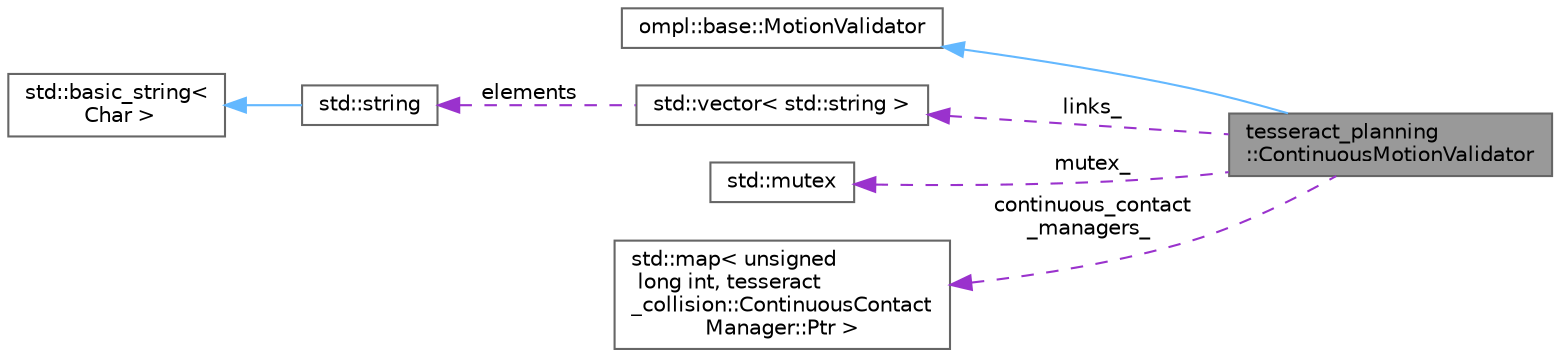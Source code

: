 digraph "tesseract_planning::ContinuousMotionValidator"
{
 // LATEX_PDF_SIZE
  bgcolor="transparent";
  edge [fontname=Helvetica,fontsize=10,labelfontname=Helvetica,labelfontsize=10];
  node [fontname=Helvetica,fontsize=10,shape=box,height=0.2,width=0.4];
  rankdir="LR";
  Node1 [label="tesseract_planning\l::ContinuousMotionValidator",height=0.2,width=0.4,color="gray40", fillcolor="grey60", style="filled", fontcolor="black",tooltip="Continuous collision check between two states."];
  Node2 -> Node1 [dir="back",color="steelblue1",style="solid"];
  Node2 [label="ompl::base::MotionValidator",height=0.2,width=0.4,color="gray40", fillcolor="white", style="filled",tooltip=" "];
  Node3 -> Node1 [dir="back",color="darkorchid3",style="dashed",label=" links_" ];
  Node3 [label="std::vector\< std::string \>",height=0.2,width=0.4,color="gray40", fillcolor="white", style="filled",tooltip=" "];
  Node4 -> Node3 [dir="back",color="darkorchid3",style="dashed",label=" elements" ];
  Node4 [label="std::string",height=0.2,width=0.4,color="gray40", fillcolor="white", style="filled",tooltip=" "];
  Node5 -> Node4 [dir="back",color="steelblue1",style="solid"];
  Node5 [label="std::basic_string\<\l Char \>",height=0.2,width=0.4,color="gray40", fillcolor="white", style="filled",tooltip=" "];
  Node6 -> Node1 [dir="back",color="darkorchid3",style="dashed",label=" mutex_" ];
  Node6 [label="std::mutex",height=0.2,width=0.4,color="gray40", fillcolor="white", style="filled",tooltip=" "];
  Node7 -> Node1 [dir="back",color="darkorchid3",style="dashed",label=" continuous_contact\l_managers_" ];
  Node7 [label="std::map\< unsigned\l long int, tesseract\l_collision::ContinuousContact\lManager::Ptr \>",height=0.2,width=0.4,color="gray40", fillcolor="white", style="filled",tooltip=" "];
}
